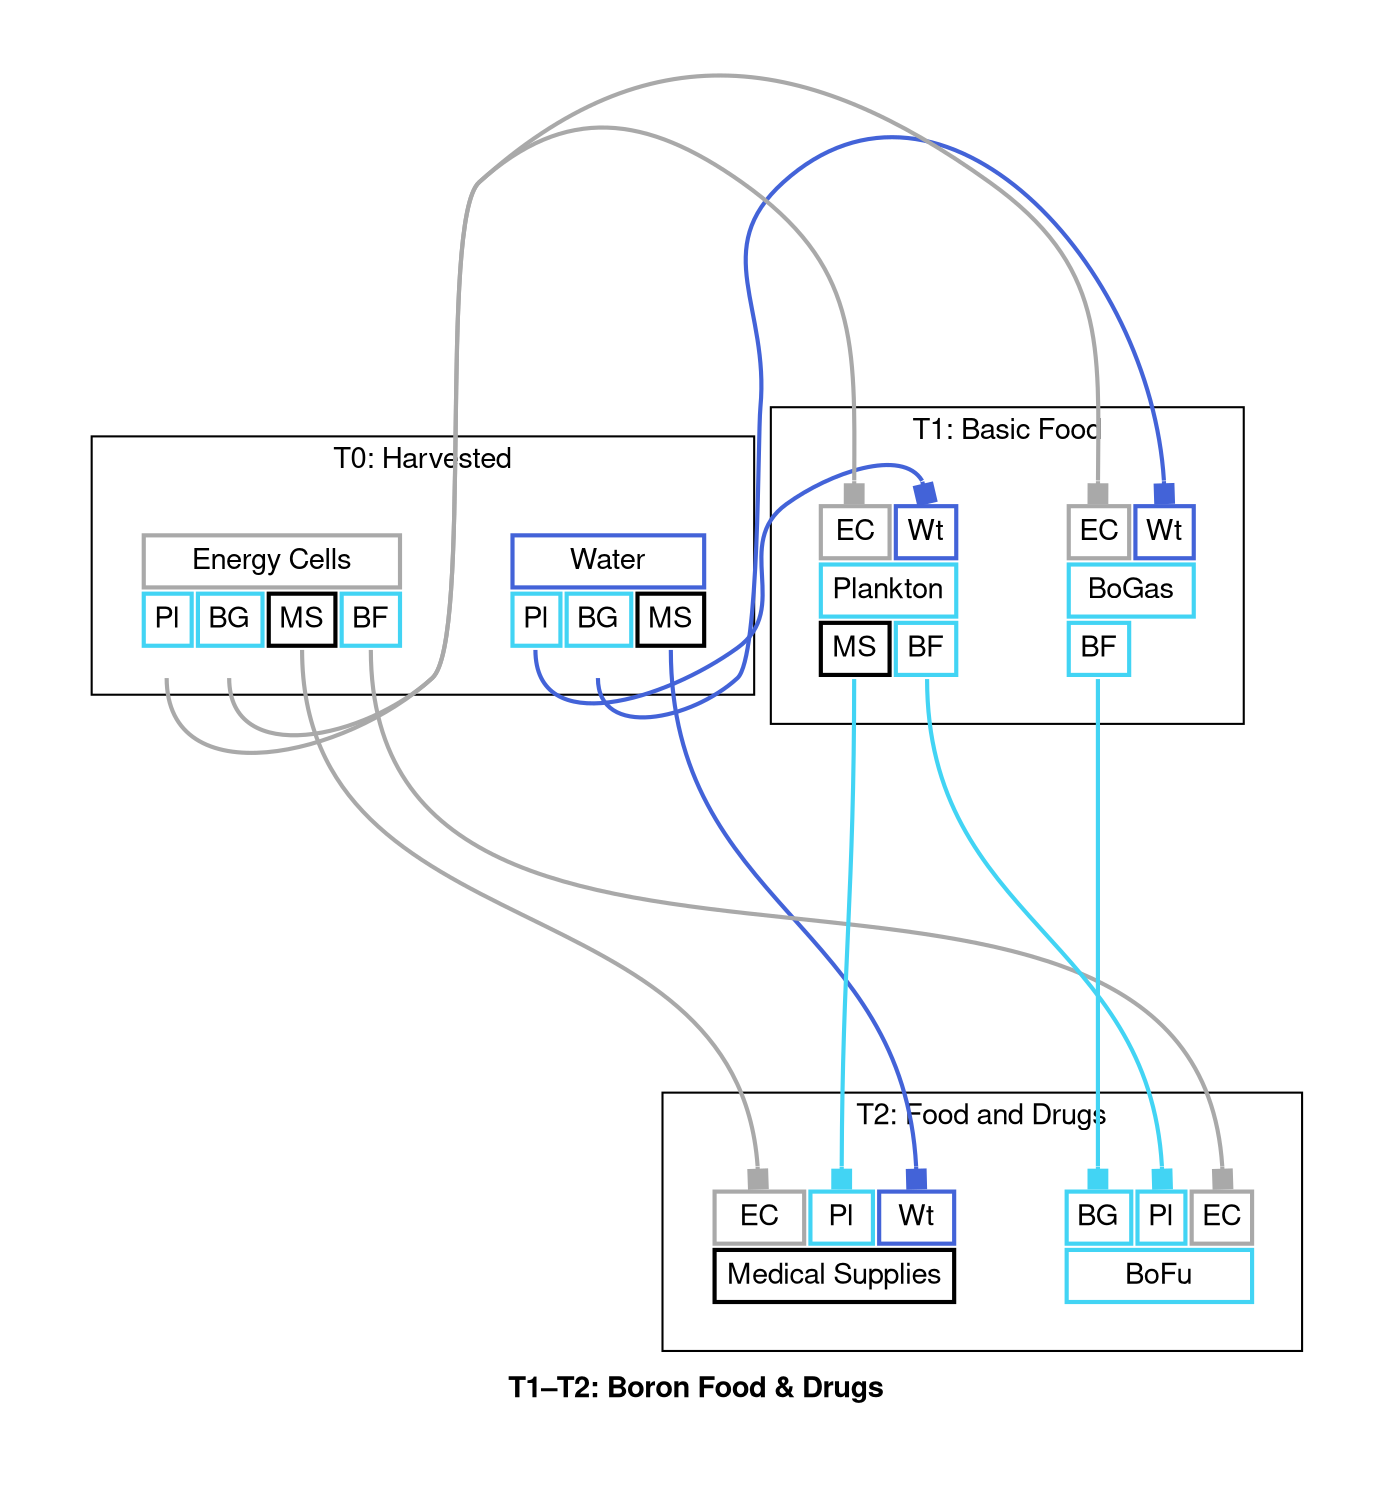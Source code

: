 digraph "X4 Economy" {
	edge [arrowType=normal]
	compound=true fontname="Helvetica,Arial,sans-serif"
	label=<<b>T1–T2: Boron Food &amp; Drugs</b>>
	graph [nodesep=0.3 pad=0.5 ranksep=3]
	node [color=slategray1 fontname="Helvetica,Arial,sans-serif" margin=0.2 penwidth=2.0 shape=plaintext]
	edge [arrowhead=normal arrowsize=1.0 fontname="Helvetica,Arial,sans-serif" headport=n penwidth=2.0 tailport=s]
	subgraph 0 {
		cluster=true label="T0: Harvested"
		water [label=<<table border="0" cellborder="2" cellpadding="4" cellspacing="1" fixedsize="false" id="water" port="output">
  
  <tr>
    <td align="text" bgcolor="white" color="#4363d8" colspan="3">Water</td>
  </tr>
  
    <tr>
      
        <td align="text" bgcolor="white" color="#42d4f4" port="plankton">Pl</td>
      
        <td align="text" bgcolor="white" color="#42d4f4" port="bogas">BG</td>
      
        <td align="text" bgcolor="white" color="#000000" port="medical_supplies">MS</td>
      
    </tr>
  
</table>>]
		energy_cells [label=<<table border="0" cellborder="2" cellpadding="4" cellspacing="1" fixedsize="false" id="energy_cells" port="output">
  
  <tr>
    <td align="text" bgcolor="white" color="#a9a9a9" colspan="4">Energy Cells</td>
  </tr>
  
    <tr>
      
        <td align="text" bgcolor="white" color="#42d4f4" port="plankton">Pl</td>
      
        <td align="text" bgcolor="white" color="#42d4f4" port="bogas">BG</td>
      
        <td align="text" bgcolor="white" color="#000000" port="medical_supplies">MS</td>
      
        <td align="text" bgcolor="white" color="#42d4f4" port="bofu">BF</td>
      
    </tr>
  
</table>>]
	}
	subgraph 1 {
		cluster=true label="T1: Basic Food"
		plankton [label=<<table border="0" cellborder="2" cellpadding="4" cellspacing="1" fixedsize="false" id="plankton" port="output">
  
    <tr>
      
        <td align="text" bgcolor="white" color="#a9a9a9" port="energy_cells">EC</td>
      
        <td align="text" bgcolor="white" color="#4363d8" port="water">Wt</td>
      
    </tr>
  
  <tr>
    <td align="text" bgcolor="white" color="#42d4f4" colspan="2">Plankton</td>
  </tr>
  
    <tr>
      
        <td align="text" bgcolor="white" color="#000000" port="medical_supplies">MS</td>
      
        <td align="text" bgcolor="white" color="#42d4f4" port="bofu">BF</td>
      
    </tr>
  
</table>>]
		bogas [label=<<table border="0" cellborder="2" cellpadding="4" cellspacing="1" fixedsize="false" id="bogas" port="output">
  
    <tr>
      
        <td align="text" bgcolor="white" color="#a9a9a9" port="energy_cells">EC</td>
      
        <td align="text" bgcolor="white" color="#4363d8" port="water">Wt</td>
      
    </tr>
  
  <tr>
    <td align="text" bgcolor="white" color="#42d4f4" colspan="2">BoGas</td>
  </tr>
  
    <tr>
      
        <td align="text" bgcolor="white" color="#42d4f4" port="bofu">BF</td>
      
    </tr>
  
</table>>]
	}
	subgraph 2 {
		cluster=true label="T2: Food and Drugs"
		medical_supplies [label=<<table border="0" cellborder="2" cellpadding="4" cellspacing="1" fixedsize="false" id="medical_supplies" port="output">
  
    <tr>
      
        <td align="text" bgcolor="white" color="#a9a9a9" port="energy_cells">EC</td>
      
        <td align="text" bgcolor="white" color="#42d4f4" port="plankton">Pl</td>
      
        <td align="text" bgcolor="white" color="#4363d8" port="water">Wt</td>
      
    </tr>
  
  <tr>
    <td align="text" bgcolor="white" color="#000000" colspan="3">Medical Supplies</td>
  </tr>
  
</table>>]
		bofu [label=<<table border="0" cellborder="2" cellpadding="4" cellspacing="1" fixedsize="false" id="bofu" port="output">
  
    <tr>
      
        <td align="text" bgcolor="white" color="#42d4f4" port="bogas">BG</td>
      
        <td align="text" bgcolor="white" color="#42d4f4" port="plankton">Pl</td>
      
        <td align="text" bgcolor="white" color="#a9a9a9" port="energy_cells">EC</td>
      
    </tr>
  
  <tr>
    <td align="text" bgcolor="white" color="#42d4f4" colspan="3">BoFu</td>
  </tr>
  
</table>>]
	}
	energy_cells:plankton:s -> plankton:energy_cells:n [arrowhead=box color="#a9a9a9" weight=0.1]
	water:plankton:s -> plankton:water:n [arrowhead=box color="#4363d8" weight=0.1]
	energy_cells:bogas:s -> bogas:energy_cells:n [arrowhead=box color="#a9a9a9" weight=0.1]
	water:bogas:s -> bogas:water:n [arrowhead=box color="#4363d8" weight=0.1]
	energy_cells:medical_supplies:s -> medical_supplies:energy_cells:n [arrowhead=box color="#a9a9a9" weight=0.1]
	plankton:medical_supplies:s -> medical_supplies:plankton:n [arrowhead=box color="#42d4f4" weight=1.0]
	water:medical_supplies:s -> medical_supplies:water:n [arrowhead=box color="#4363d8" weight=0.1]
	bogas:bofu:s -> bofu:bogas:n [arrowhead=box color="#42d4f4" weight=1.0]
	energy_cells:bofu:s -> bofu:energy_cells:n [arrowhead=box color="#a9a9a9" weight=0.1]
	plankton:bofu:s -> bofu:plankton:n [arrowhead=box color="#42d4f4" weight=1.0]
}
